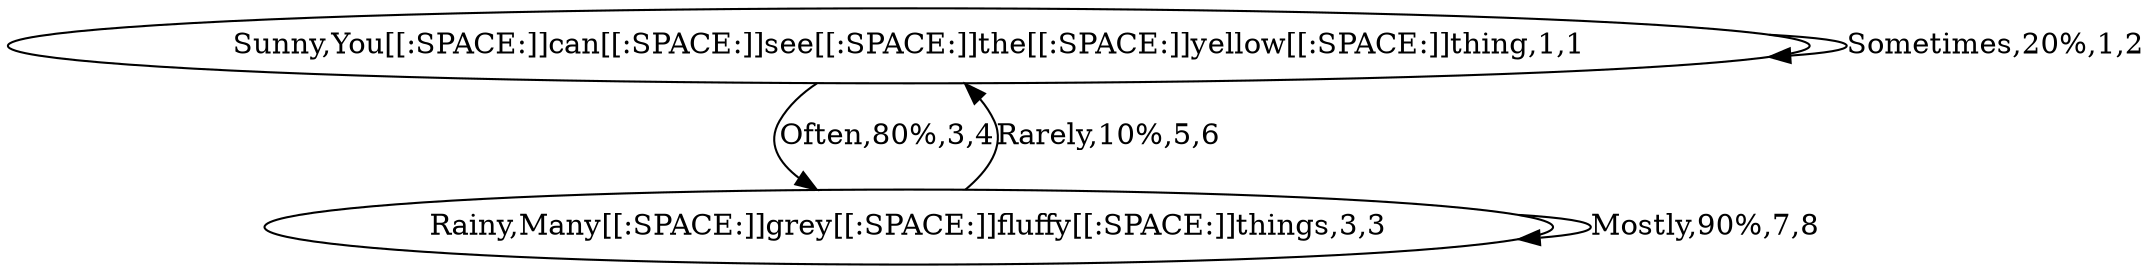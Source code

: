 digraph G {
0[label="Sunny,You[[:SPACE:]]can[[:SPACE:]]see[[:SPACE:]]the[[:SPACE:]]yellow[[:SPACE:]]thing,1,1"];
1[label="Rainy,Many[[:SPACE:]]grey[[:SPACE:]]fluffy[[:SPACE:]]things,3,3"];
0->0 [label="Sometimes,20%,1,2"];
0->1 [label="Often,80%,3,4"];
1->0 [label="Rarely,10%,5,6"];
1->1 [label="Mostly,90%,7,8"];
}
